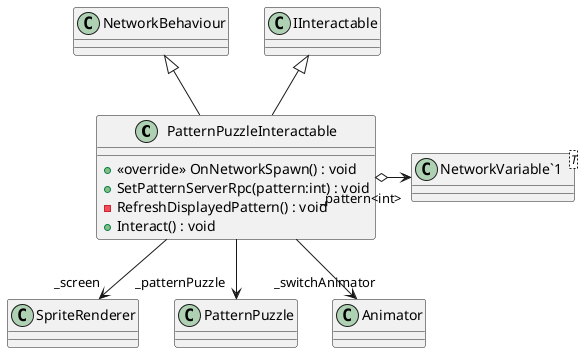 @startuml
class PatternPuzzleInteractable {
    + <<override>> OnNetworkSpawn() : void
    + SetPatternServerRpc(pattern:int) : void
    - RefreshDisplayedPattern() : void
    + Interact() : void
}
class "NetworkVariable`1"<T> {
}
NetworkBehaviour <|-- PatternPuzzleInteractable
IInteractable <|-- PatternPuzzleInteractable
PatternPuzzleInteractable --> "_screen" SpriteRenderer
PatternPuzzleInteractable --> "_patternPuzzle" PatternPuzzle
PatternPuzzleInteractable --> "_switchAnimator" Animator
PatternPuzzleInteractable o-> "_pattern<int>" "NetworkVariable`1"
@enduml

